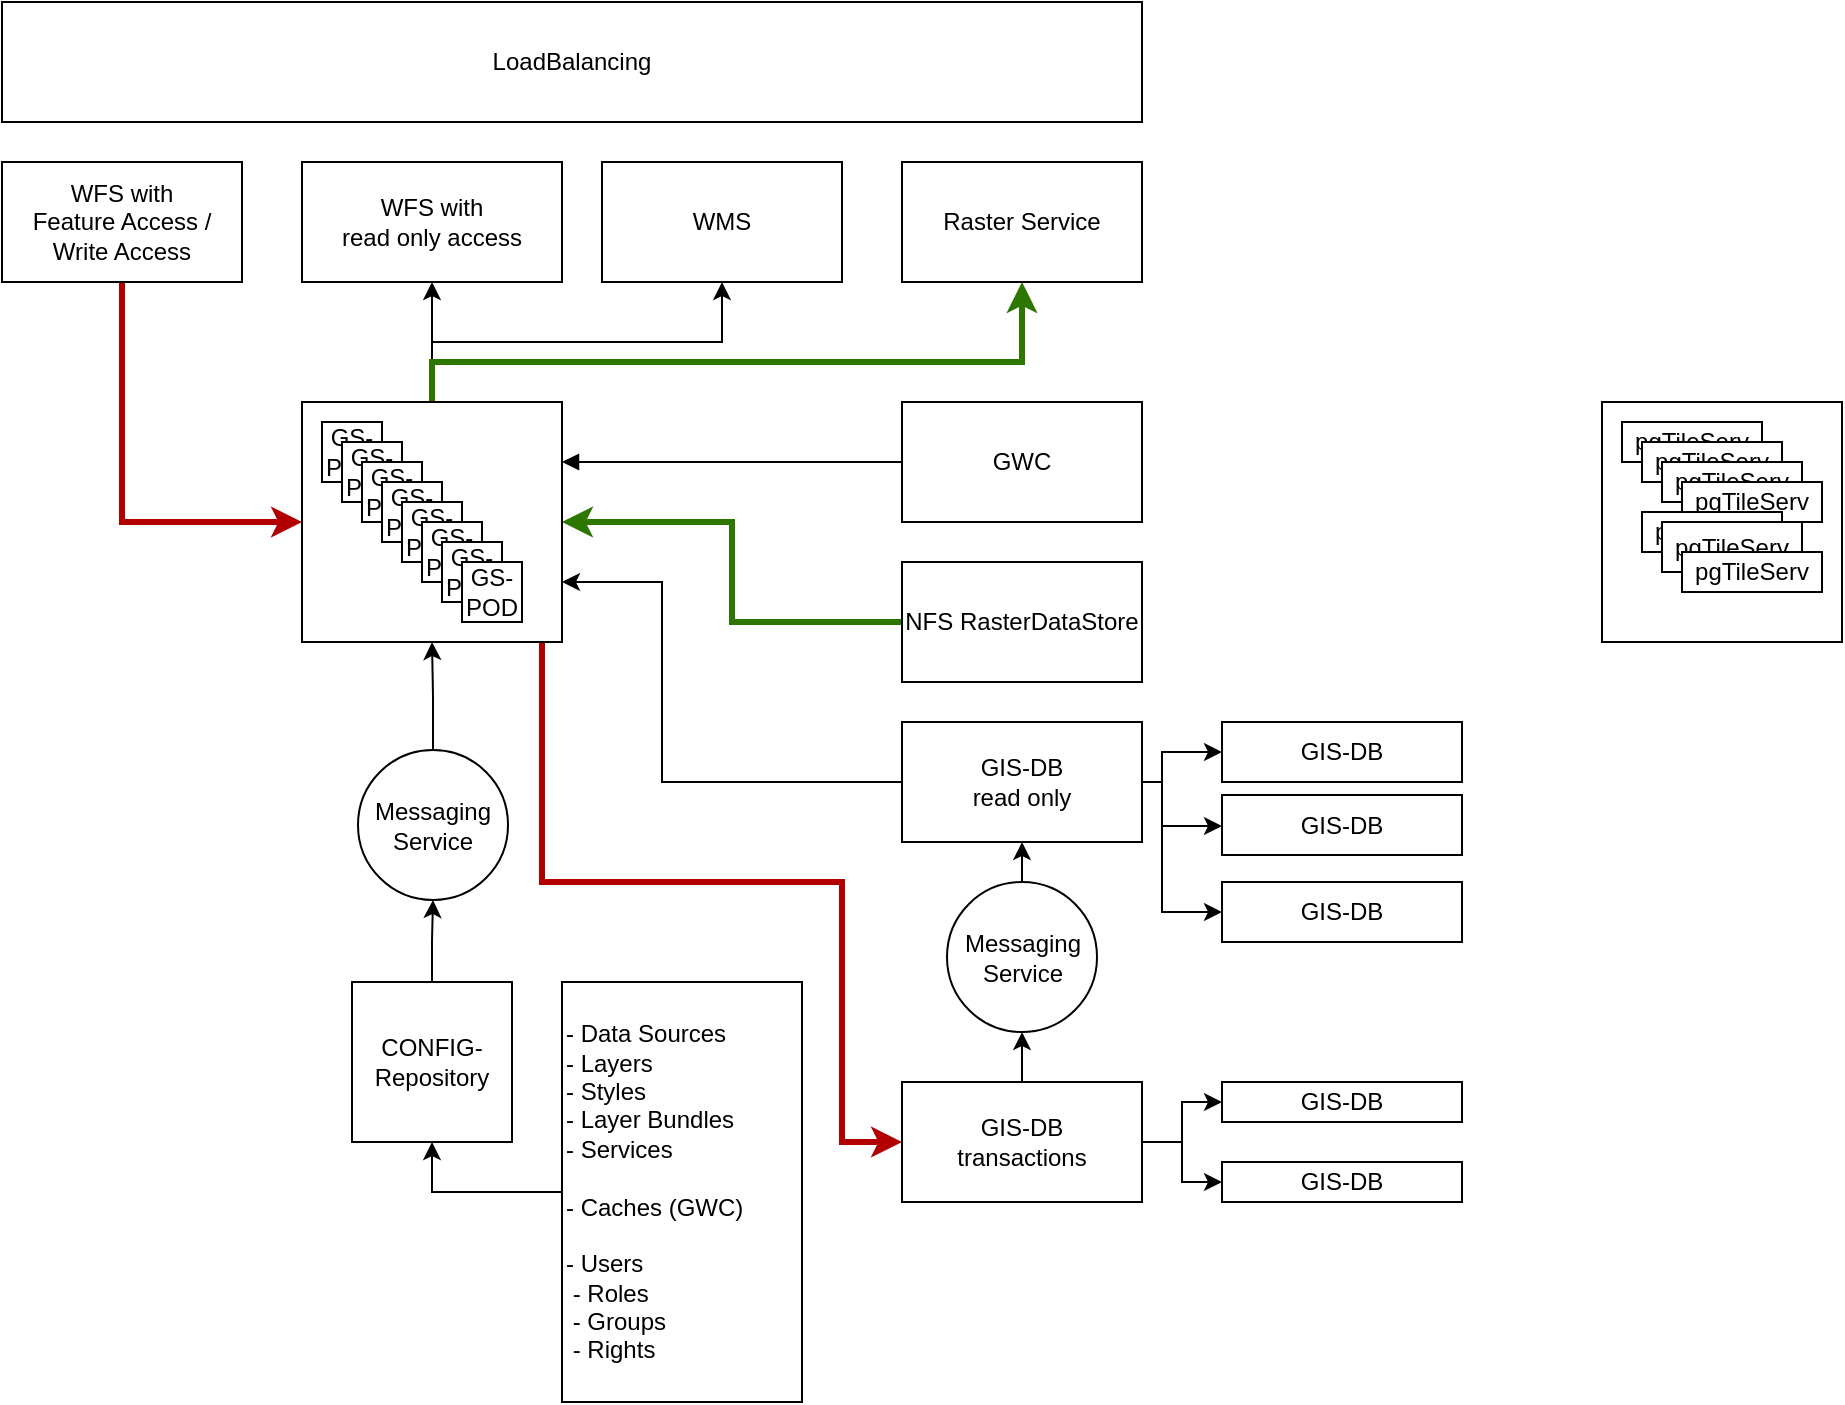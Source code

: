 <mxfile version="20.2.7" type="github">
  <diagram id="kBEQkJ9R00Mu1QqiutLS" name="Seite-1">
    <mxGraphModel dx="1422" dy="780" grid="1" gridSize="10" guides="1" tooltips="1" connect="1" arrows="1" fold="1" page="1" pageScale="1" pageWidth="827" pageHeight="1169" math="0" shadow="0">
      <root>
        <mxCell id="0" />
        <mxCell id="1" parent="0" />
        <mxCell id="1Yj2rp-FqBe1VxQH6b2S-27" style="edgeStyle=orthogonalEdgeStyle;rounded=0;orthogonalLoop=1;jettySize=auto;html=1;exitX=1;exitY=0.25;exitDx=0;exitDy=0;entryX=0;entryY=0.5;entryDx=0;entryDy=0;startArrow=block;startFill=1;endArrow=none;endFill=0;" parent="1" source="1Yj2rp-FqBe1VxQH6b2S-3" target="1Yj2rp-FqBe1VxQH6b2S-18" edge="1">
          <mxGeometry relative="1" as="geometry" />
        </mxCell>
        <mxCell id="1Yj2rp-FqBe1VxQH6b2S-28" style="edgeStyle=orthogonalEdgeStyle;rounded=0;orthogonalLoop=1;jettySize=auto;html=1;exitX=1;exitY=0.5;exitDx=0;exitDy=0;entryX=0;entryY=0.5;entryDx=0;entryDy=0;fillColor=#60a917;strokeColor=#2D7600;startArrow=classic;startFill=1;endArrow=none;endFill=0;strokeWidth=3;" parent="1" source="1Yj2rp-FqBe1VxQH6b2S-3" target="1Yj2rp-FqBe1VxQH6b2S-19" edge="1">
          <mxGeometry relative="1" as="geometry" />
        </mxCell>
        <mxCell id="1Yj2rp-FqBe1VxQH6b2S-29" style="edgeStyle=orthogonalEdgeStyle;rounded=0;orthogonalLoop=1;jettySize=auto;html=1;exitX=1;exitY=0.75;exitDx=0;exitDy=0;entryX=0;entryY=0.5;entryDx=0;entryDy=0;startArrow=classic;startFill=1;endArrow=none;endFill=0;" parent="1" source="1Yj2rp-FqBe1VxQH6b2S-3" target="1Yj2rp-FqBe1VxQH6b2S-20" edge="1">
          <mxGeometry relative="1" as="geometry">
            <Array as="points">
              <mxPoint x="410" y="450" />
              <mxPoint x="410" y="550" />
            </Array>
          </mxGeometry>
        </mxCell>
        <mxCell id="1Yj2rp-FqBe1VxQH6b2S-38" style="edgeStyle=orthogonalEdgeStyle;rounded=0;orthogonalLoop=1;jettySize=auto;html=1;exitX=1;exitY=0.75;exitDx=0;exitDy=0;entryX=0;entryY=0.5;entryDx=0;entryDy=0;fillColor=#e51400;strokeColor=#B20000;strokeWidth=3;" parent="1" source="1Yj2rp-FqBe1VxQH6b2S-3" target="1Yj2rp-FqBe1VxQH6b2S-36" edge="1">
          <mxGeometry relative="1" as="geometry">
            <Array as="points">
              <mxPoint x="350" y="450" />
              <mxPoint x="350" y="600" />
              <mxPoint x="500" y="600" />
              <mxPoint x="500" y="730" />
            </Array>
          </mxGeometry>
        </mxCell>
        <mxCell id="1Yj2rp-FqBe1VxQH6b2S-48" style="edgeStyle=orthogonalEdgeStyle;rounded=0;orthogonalLoop=1;jettySize=auto;html=1;exitX=0.5;exitY=0;exitDx=0;exitDy=0;entryX=0.5;entryY=1;entryDx=0;entryDy=0;" parent="1" source="1Yj2rp-FqBe1VxQH6b2S-3" target="1Yj2rp-FqBe1VxQH6b2S-33" edge="1">
          <mxGeometry relative="1" as="geometry" />
        </mxCell>
        <mxCell id="1Yj2rp-FqBe1VxQH6b2S-50" style="edgeStyle=orthogonalEdgeStyle;rounded=0;orthogonalLoop=1;jettySize=auto;html=1;" parent="1" source="1Yj2rp-FqBe1VxQH6b2S-3" target="1Yj2rp-FqBe1VxQH6b2S-34" edge="1">
          <mxGeometry relative="1" as="geometry">
            <mxPoint x="350.0" y="310" as="targetPoint" />
            <Array as="points">
              <mxPoint x="295" y="330" />
              <mxPoint x="440" y="330" />
            </Array>
          </mxGeometry>
        </mxCell>
        <mxCell id="1Yj2rp-FqBe1VxQH6b2S-51" style="edgeStyle=orthogonalEdgeStyle;rounded=0;orthogonalLoop=1;jettySize=auto;html=1;entryX=0.5;entryY=1;entryDx=0;entryDy=0;fillColor=#60a917;strokeColor=#2D7600;strokeWidth=3;" parent="1" source="1Yj2rp-FqBe1VxQH6b2S-3" target="1Yj2rp-FqBe1VxQH6b2S-35" edge="1">
          <mxGeometry relative="1" as="geometry">
            <Array as="points">
              <mxPoint x="295" y="340" />
              <mxPoint x="590" y="340" />
            </Array>
          </mxGeometry>
        </mxCell>
        <mxCell id="1Yj2rp-FqBe1VxQH6b2S-13" style="edgeStyle=orthogonalEdgeStyle;rounded=0;orthogonalLoop=1;jettySize=auto;html=1;exitX=0.5;exitY=0;exitDx=0;exitDy=0;" parent="1" source="1Yj2rp-FqBe1VxQH6b2S-2" target="1Yj2rp-FqBe1VxQH6b2S-12" edge="1">
          <mxGeometry relative="1" as="geometry" />
        </mxCell>
        <mxCell id="1Yj2rp-FqBe1VxQH6b2S-2" value="CONFIG-Repository" style="whiteSpace=wrap;html=1;aspect=fixed;" parent="1" vertex="1">
          <mxGeometry x="255" y="650" width="80" height="80" as="geometry" />
        </mxCell>
        <mxCell id="1Yj2rp-FqBe1VxQH6b2S-14" style="edgeStyle=orthogonalEdgeStyle;rounded=0;orthogonalLoop=1;jettySize=auto;html=1;entryX=0.5;entryY=1;entryDx=0;entryDy=0;" parent="1" source="1Yj2rp-FqBe1VxQH6b2S-12" target="1Yj2rp-FqBe1VxQH6b2S-3" edge="1">
          <mxGeometry relative="1" as="geometry" />
        </mxCell>
        <mxCell id="1Yj2rp-FqBe1VxQH6b2S-12" value="&lt;div&gt;Messaging&lt;/div&gt;&lt;div&gt;Service&lt;/div&gt;" style="ellipse;whiteSpace=wrap;html=1;aspect=fixed;" parent="1" vertex="1">
          <mxGeometry x="258" y="534" width="75" height="75" as="geometry" />
        </mxCell>
        <mxCell id="1Yj2rp-FqBe1VxQH6b2S-16" style="edgeStyle=orthogonalEdgeStyle;rounded=0;orthogonalLoop=1;jettySize=auto;html=1;entryX=0.5;entryY=1;entryDx=0;entryDy=0;" parent="1" source="1Yj2rp-FqBe1VxQH6b2S-15" target="1Yj2rp-FqBe1VxQH6b2S-2" edge="1">
          <mxGeometry relative="1" as="geometry" />
        </mxCell>
        <mxCell id="1Yj2rp-FqBe1VxQH6b2S-15" value="&lt;div align=&quot;left&quot;&gt;- Data Sources&lt;/div&gt;&lt;div align=&quot;left&quot;&gt;- Layers&lt;/div&gt;&lt;div align=&quot;left&quot;&gt;- Styles&lt;/div&gt;&lt;div align=&quot;left&quot;&gt;- Layer Bundles&lt;/div&gt;&lt;div align=&quot;left&quot;&gt;- Services&lt;br&gt;&lt;/div&gt;&lt;div align=&quot;left&quot;&gt;&lt;br&gt;&lt;/div&gt;&lt;div align=&quot;left&quot;&gt;- Caches (GWC)&lt;/div&gt;&lt;div align=&quot;left&quot;&gt;&lt;br&gt;&lt;/div&gt;&lt;div align=&quot;left&quot;&gt;- Users&lt;/div&gt;&lt;div align=&quot;left&quot;&gt;&lt;span style=&quot;white-space: pre;&quot;&gt; &lt;/span&gt;- Roles&lt;/div&gt;&lt;div align=&quot;left&quot;&gt;&lt;span style=&quot;white-space: pre;&quot;&gt; &lt;/span&gt;- Groups&lt;/div&gt;&lt;div align=&quot;left&quot;&gt;&lt;span style=&quot;white-space: pre;&quot;&gt; &lt;/span&gt;- Rights&lt;/div&gt;" style="rounded=0;whiteSpace=wrap;html=1;align=left;" parent="1" vertex="1">
          <mxGeometry x="360" y="650" width="120" height="210" as="geometry" />
        </mxCell>
        <mxCell id="1Yj2rp-FqBe1VxQH6b2S-18" value="GWC" style="rounded=0;whiteSpace=wrap;html=1;" parent="1" vertex="1">
          <mxGeometry x="530" y="360" width="120" height="60" as="geometry" />
        </mxCell>
        <mxCell id="1Yj2rp-FqBe1VxQH6b2S-19" value="NFS RasterDataStore" style="rounded=0;whiteSpace=wrap;html=1;" parent="1" vertex="1">
          <mxGeometry x="530" y="440" width="120" height="60" as="geometry" />
        </mxCell>
        <mxCell id="1Yj2rp-FqBe1VxQH6b2S-24" style="edgeStyle=orthogonalEdgeStyle;rounded=0;orthogonalLoop=1;jettySize=auto;html=1;exitX=1;exitY=0.5;exitDx=0;exitDy=0;entryX=0;entryY=0.5;entryDx=0;entryDy=0;" parent="1" source="1Yj2rp-FqBe1VxQH6b2S-20" target="1Yj2rp-FqBe1VxQH6b2S-21" edge="1">
          <mxGeometry relative="1" as="geometry">
            <Array as="points">
              <mxPoint x="660" y="550" />
              <mxPoint x="660" y="535" />
            </Array>
          </mxGeometry>
        </mxCell>
        <mxCell id="1Yj2rp-FqBe1VxQH6b2S-25" style="edgeStyle=orthogonalEdgeStyle;rounded=0;orthogonalLoop=1;jettySize=auto;html=1;exitX=1;exitY=0.5;exitDx=0;exitDy=0;entryX=0;entryY=0.5;entryDx=0;entryDy=0;" parent="1" source="1Yj2rp-FqBe1VxQH6b2S-20" target="1Yj2rp-FqBe1VxQH6b2S-22" edge="1">
          <mxGeometry relative="1" as="geometry">
            <Array as="points">
              <mxPoint x="660" y="550" />
              <mxPoint x="660" y="572" />
              <mxPoint x="690" y="572" />
            </Array>
          </mxGeometry>
        </mxCell>
        <mxCell id="1Yj2rp-FqBe1VxQH6b2S-26" style="edgeStyle=orthogonalEdgeStyle;rounded=0;orthogonalLoop=1;jettySize=auto;html=1;exitX=1;exitY=0.5;exitDx=0;exitDy=0;entryX=0;entryY=0.5;entryDx=0;entryDy=0;" parent="1" source="1Yj2rp-FqBe1VxQH6b2S-20" target="1Yj2rp-FqBe1VxQH6b2S-23" edge="1">
          <mxGeometry relative="1" as="geometry">
            <Array as="points">
              <mxPoint x="660" y="550" />
              <mxPoint x="660" y="615" />
            </Array>
          </mxGeometry>
        </mxCell>
        <mxCell id="1Yj2rp-FqBe1VxQH6b2S-20" value="&lt;div&gt;GIS-DB&lt;/div&gt;&lt;div&gt;read only&lt;br&gt;&lt;/div&gt;" style="rounded=0;whiteSpace=wrap;html=1;" parent="1" vertex="1">
          <mxGeometry x="530" y="520" width="120" height="60" as="geometry" />
        </mxCell>
        <mxCell id="1Yj2rp-FqBe1VxQH6b2S-21" value="GIS-DB" style="rounded=0;whiteSpace=wrap;html=1;" parent="1" vertex="1">
          <mxGeometry x="690" y="520" width="120" height="30" as="geometry" />
        </mxCell>
        <mxCell id="1Yj2rp-FqBe1VxQH6b2S-22" value="GIS-DB" style="rounded=0;whiteSpace=wrap;html=1;" parent="1" vertex="1">
          <mxGeometry x="690" y="556.5" width="120" height="30" as="geometry" />
        </mxCell>
        <mxCell id="1Yj2rp-FqBe1VxQH6b2S-23" value="GIS-DB" style="rounded=0;whiteSpace=wrap;html=1;" parent="1" vertex="1">
          <mxGeometry x="690" y="600" width="120" height="30" as="geometry" />
        </mxCell>
        <mxCell id="1Yj2rp-FqBe1VxQH6b2S-46" style="edgeStyle=orthogonalEdgeStyle;rounded=0;orthogonalLoop=1;jettySize=auto;html=1;exitX=0.5;exitY=1;exitDx=0;exitDy=0;entryX=0;entryY=0.5;entryDx=0;entryDy=0;fillColor=#e51400;strokeColor=#B20000;strokeWidth=3;" parent="1" source="1Yj2rp-FqBe1VxQH6b2S-32" target="1Yj2rp-FqBe1VxQH6b2S-3" edge="1">
          <mxGeometry relative="1" as="geometry" />
        </mxCell>
        <mxCell id="1Yj2rp-FqBe1VxQH6b2S-32" value="&lt;div&gt;WFS with&lt;/div&gt;&lt;div&gt;Feature Access / Write Access&lt;br&gt;&lt;/div&gt;" style="rounded=0;whiteSpace=wrap;html=1;" parent="1" vertex="1">
          <mxGeometry x="80" y="240" width="120" height="60" as="geometry" />
        </mxCell>
        <mxCell id="1Yj2rp-FqBe1VxQH6b2S-33" value="&lt;div&gt;WFS with&lt;/div&gt;&lt;div&gt;read only access&lt;br&gt;&lt;/div&gt;" style="rounded=0;whiteSpace=wrap;html=1;" parent="1" vertex="1">
          <mxGeometry x="230" y="240" width="130" height="60" as="geometry" />
        </mxCell>
        <mxCell id="1Yj2rp-FqBe1VxQH6b2S-34" value="WMS" style="rounded=0;whiteSpace=wrap;html=1;" parent="1" vertex="1">
          <mxGeometry x="380" y="240" width="120" height="60" as="geometry" />
        </mxCell>
        <mxCell id="1Yj2rp-FqBe1VxQH6b2S-35" value="Raster Service" style="rounded=0;whiteSpace=wrap;html=1;" parent="1" vertex="1">
          <mxGeometry x="530" y="240" width="120" height="60" as="geometry" />
        </mxCell>
        <mxCell id="1Yj2rp-FqBe1VxQH6b2S-39" style="edgeStyle=orthogonalEdgeStyle;rounded=0;orthogonalLoop=1;jettySize=auto;html=1;exitX=0.5;exitY=0;exitDx=0;exitDy=0;entryX=0.5;entryY=1;entryDx=0;entryDy=0;" parent="1" source="1Yj2rp-FqBe1VxQH6b2S-36" target="1Yj2rp-FqBe1VxQH6b2S-37" edge="1">
          <mxGeometry relative="1" as="geometry" />
        </mxCell>
        <mxCell id="1Yj2rp-FqBe1VxQH6b2S-42" style="edgeStyle=orthogonalEdgeStyle;rounded=0;orthogonalLoop=1;jettySize=auto;html=1;exitX=1;exitY=0.5;exitDx=0;exitDy=0;entryX=0;entryY=0.5;entryDx=0;entryDy=0;" parent="1" source="1Yj2rp-FqBe1VxQH6b2S-36" target="1Yj2rp-FqBe1VxQH6b2S-41" edge="1">
          <mxGeometry relative="1" as="geometry" />
        </mxCell>
        <mxCell id="1Yj2rp-FqBe1VxQH6b2S-44" style="edgeStyle=orthogonalEdgeStyle;rounded=0;orthogonalLoop=1;jettySize=auto;html=1;exitX=1;exitY=0.5;exitDx=0;exitDy=0;" parent="1" source="1Yj2rp-FqBe1VxQH6b2S-36" target="1Yj2rp-FqBe1VxQH6b2S-43" edge="1">
          <mxGeometry relative="1" as="geometry" />
        </mxCell>
        <mxCell id="1Yj2rp-FqBe1VxQH6b2S-36" value="&lt;div&gt;GIS-DB &lt;br&gt;&lt;/div&gt;&lt;div&gt;transactions&lt;br&gt;&lt;/div&gt;" style="rounded=0;whiteSpace=wrap;html=1;" parent="1" vertex="1">
          <mxGeometry x="530" y="700" width="120" height="60" as="geometry" />
        </mxCell>
        <mxCell id="1Yj2rp-FqBe1VxQH6b2S-40" style="edgeStyle=orthogonalEdgeStyle;rounded=0;orthogonalLoop=1;jettySize=auto;html=1;exitX=0.5;exitY=0;exitDx=0;exitDy=0;entryX=0.5;entryY=1;entryDx=0;entryDy=0;" parent="1" source="1Yj2rp-FqBe1VxQH6b2S-37" target="1Yj2rp-FqBe1VxQH6b2S-20" edge="1">
          <mxGeometry relative="1" as="geometry" />
        </mxCell>
        <mxCell id="1Yj2rp-FqBe1VxQH6b2S-37" value="&lt;div&gt;Messaging&lt;/div&gt;&lt;div&gt;Service&lt;/div&gt;" style="ellipse;whiteSpace=wrap;html=1;aspect=fixed;" parent="1" vertex="1">
          <mxGeometry x="552.5" y="600" width="75" height="75" as="geometry" />
        </mxCell>
        <mxCell id="1Yj2rp-FqBe1VxQH6b2S-41" value="GIS-DB" style="rounded=0;whiteSpace=wrap;html=1;" parent="1" vertex="1">
          <mxGeometry x="690" y="700" width="120" height="20" as="geometry" />
        </mxCell>
        <mxCell id="1Yj2rp-FqBe1VxQH6b2S-43" value="GIS-DB" style="rounded=0;whiteSpace=wrap;html=1;" parent="1" vertex="1">
          <mxGeometry x="690" y="740" width="120" height="20" as="geometry" />
        </mxCell>
        <mxCell id="1Yj2rp-FqBe1VxQH6b2S-60" value="" style="group" parent="1" vertex="1" connectable="0">
          <mxGeometry x="880" y="360" width="120" height="120" as="geometry" />
        </mxCell>
        <mxCell id="1Yj2rp-FqBe1VxQH6b2S-52" value="" style="whiteSpace=wrap;html=1;aspect=fixed;" parent="1Yj2rp-FqBe1VxQH6b2S-60" vertex="1">
          <mxGeometry width="120" height="120" as="geometry" />
        </mxCell>
        <mxCell id="1Yj2rp-FqBe1VxQH6b2S-53" value="&lt;div&gt;pgTileServ&lt;/div&gt;" style="rounded=0;whiteSpace=wrap;html=1;" parent="1Yj2rp-FqBe1VxQH6b2S-60" vertex="1">
          <mxGeometry x="10" y="10" width="70" height="20" as="geometry" />
        </mxCell>
        <mxCell id="1Yj2rp-FqBe1VxQH6b2S-54" value="&lt;div&gt;pgTileServ&lt;/div&gt;" style="rounded=0;whiteSpace=wrap;html=1;" parent="1Yj2rp-FqBe1VxQH6b2S-60" vertex="1">
          <mxGeometry x="20" y="20" width="70" height="20" as="geometry" />
        </mxCell>
        <mxCell id="1Yj2rp-FqBe1VxQH6b2S-55" value="&lt;div&gt;pgTileServ&lt;/div&gt;" style="rounded=0;whiteSpace=wrap;html=1;" parent="1Yj2rp-FqBe1VxQH6b2S-60" vertex="1">
          <mxGeometry x="30" y="30" width="70" height="20" as="geometry" />
        </mxCell>
        <mxCell id="1Yj2rp-FqBe1VxQH6b2S-56" value="&lt;div&gt;pgTileServ&lt;/div&gt;" style="rounded=0;whiteSpace=wrap;html=1;" parent="1Yj2rp-FqBe1VxQH6b2S-60" vertex="1">
          <mxGeometry x="40" y="40" width="70" height="20" as="geometry" />
        </mxCell>
        <mxCell id="1Yj2rp-FqBe1VxQH6b2S-57" value="&lt;div&gt;pgTileServ&lt;/div&gt;" style="rounded=0;whiteSpace=wrap;html=1;" parent="1Yj2rp-FqBe1VxQH6b2S-60" vertex="1">
          <mxGeometry x="20" y="55" width="70" height="20" as="geometry" />
        </mxCell>
        <mxCell id="1Yj2rp-FqBe1VxQH6b2S-58" value="&lt;div&gt;pgTileServ&lt;/div&gt;" style="rounded=0;whiteSpace=wrap;html=1;" parent="1Yj2rp-FqBe1VxQH6b2S-60" vertex="1">
          <mxGeometry x="30" y="60" width="70" height="25" as="geometry" />
        </mxCell>
        <mxCell id="1Yj2rp-FqBe1VxQH6b2S-59" value="&lt;div&gt;pgTileServ&lt;/div&gt;" style="rounded=0;whiteSpace=wrap;html=1;" parent="1Yj2rp-FqBe1VxQH6b2S-60" vertex="1">
          <mxGeometry x="40" y="75" width="70" height="20" as="geometry" />
        </mxCell>
        <mxCell id="1Yj2rp-FqBe1VxQH6b2S-61" value="" style="group" parent="1" vertex="1" connectable="0">
          <mxGeometry x="230" y="360" width="130" height="120" as="geometry" />
        </mxCell>
        <mxCell id="1Yj2rp-FqBe1VxQH6b2S-3" value="" style="rounded=0;whiteSpace=wrap;html=1;" parent="1Yj2rp-FqBe1VxQH6b2S-61" vertex="1">
          <mxGeometry width="130" height="120" as="geometry" />
        </mxCell>
        <mxCell id="1Yj2rp-FqBe1VxQH6b2S-1" value="GS-POD" style="whiteSpace=wrap;html=1;aspect=fixed;" parent="1Yj2rp-FqBe1VxQH6b2S-61" vertex="1">
          <mxGeometry x="10" y="10" width="30" height="30" as="geometry" />
        </mxCell>
        <mxCell id="1Yj2rp-FqBe1VxQH6b2S-4" value="GS-POD" style="whiteSpace=wrap;html=1;aspect=fixed;" parent="1Yj2rp-FqBe1VxQH6b2S-61" vertex="1">
          <mxGeometry x="20" y="20" width="30" height="30" as="geometry" />
        </mxCell>
        <mxCell id="1Yj2rp-FqBe1VxQH6b2S-5" value="GS-POD" style="whiteSpace=wrap;html=1;aspect=fixed;" parent="1Yj2rp-FqBe1VxQH6b2S-61" vertex="1">
          <mxGeometry x="30" y="30" width="30" height="30" as="geometry" />
        </mxCell>
        <mxCell id="1Yj2rp-FqBe1VxQH6b2S-6" value="GS-POD" style="whiteSpace=wrap;html=1;aspect=fixed;" parent="1Yj2rp-FqBe1VxQH6b2S-61" vertex="1">
          <mxGeometry x="40" y="40" width="30" height="30" as="geometry" />
        </mxCell>
        <mxCell id="1Yj2rp-FqBe1VxQH6b2S-7" value="GS-POD" style="whiteSpace=wrap;html=1;aspect=fixed;" parent="1Yj2rp-FqBe1VxQH6b2S-61" vertex="1">
          <mxGeometry x="50" y="50" width="30" height="30" as="geometry" />
        </mxCell>
        <mxCell id="1Yj2rp-FqBe1VxQH6b2S-8" value="GS-POD" style="whiteSpace=wrap;html=1;aspect=fixed;" parent="1Yj2rp-FqBe1VxQH6b2S-61" vertex="1">
          <mxGeometry x="60" y="60" width="30" height="30" as="geometry" />
        </mxCell>
        <mxCell id="1Yj2rp-FqBe1VxQH6b2S-9" value="GS-POD" style="whiteSpace=wrap;html=1;aspect=fixed;" parent="1Yj2rp-FqBe1VxQH6b2S-61" vertex="1">
          <mxGeometry x="70" y="70" width="30" height="30" as="geometry" />
        </mxCell>
        <mxCell id="1Yj2rp-FqBe1VxQH6b2S-10" value="GS-POD" style="whiteSpace=wrap;html=1;aspect=fixed;" parent="1Yj2rp-FqBe1VxQH6b2S-61" vertex="1">
          <mxGeometry x="80" y="80" width="30" height="30" as="geometry" />
        </mxCell>
        <mxCell id="1Yj2rp-FqBe1VxQH6b2S-62" value="LoadBalancing" style="rounded=0;whiteSpace=wrap;html=1;" parent="1" vertex="1">
          <mxGeometry x="80" y="160" width="570" height="60" as="geometry" />
        </mxCell>
      </root>
    </mxGraphModel>
  </diagram>
</mxfile>
